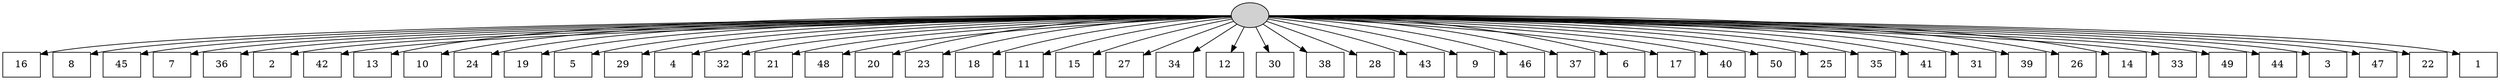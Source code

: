 digraph G {
0[style=filled, fillcolor=grey82, label=""];
1[shape=box,style=filled, fillcolor=white,label="16\n"];
2[shape=box,style=filled, fillcolor=white,label="8\n"];
3[shape=box,style=filled, fillcolor=white,label="45\n"];
4[shape=box,style=filled, fillcolor=white,label="7\n"];
5[shape=box,style=filled, fillcolor=white,label="36\n"];
6[shape=box,style=filled, fillcolor=white,label="2\n"];
7[shape=box,style=filled, fillcolor=white,label="42\n"];
8[shape=box,style=filled, fillcolor=white,label="13\n"];
9[shape=box,style=filled, fillcolor=white,label="10\n"];
10[shape=box,style=filled, fillcolor=white,label="24\n"];
11[shape=box,style=filled, fillcolor=white,label="19\n"];
12[shape=box,style=filled, fillcolor=white,label="5\n"];
13[shape=box,style=filled, fillcolor=white,label="29\n"];
14[shape=box,style=filled, fillcolor=white,label="4\n"];
15[shape=box,style=filled, fillcolor=white,label="32\n"];
16[shape=box,style=filled, fillcolor=white,label="21\n"];
17[shape=box,style=filled, fillcolor=white,label="48\n"];
18[shape=box,style=filled, fillcolor=white,label="20\n"];
19[shape=box,style=filled, fillcolor=white,label="23\n"];
20[shape=box,style=filled, fillcolor=white,label="18\n"];
21[shape=box,style=filled, fillcolor=white,label="11\n"];
22[shape=box,style=filled, fillcolor=white,label="15\n"];
23[shape=box,style=filled, fillcolor=white,label="27\n"];
24[shape=box,style=filled, fillcolor=white,label="34\n"];
25[shape=box,style=filled, fillcolor=white,label="12\n"];
26[shape=box,style=filled, fillcolor=white,label="30\n"];
27[shape=box,style=filled, fillcolor=white,label="38\n"];
28[shape=box,style=filled, fillcolor=white,label="28\n"];
29[shape=box,style=filled, fillcolor=white,label="43\n"];
30[shape=box,style=filled, fillcolor=white,label="9\n"];
31[shape=box,style=filled, fillcolor=white,label="46\n"];
32[shape=box,style=filled, fillcolor=white,label="37\n"];
33[shape=box,style=filled, fillcolor=white,label="6\n"];
34[shape=box,style=filled, fillcolor=white,label="17\n"];
35[shape=box,style=filled, fillcolor=white,label="40\n"];
36[shape=box,style=filled, fillcolor=white,label="50\n"];
37[shape=box,style=filled, fillcolor=white,label="25\n"];
38[shape=box,style=filled, fillcolor=white,label="35\n"];
39[shape=box,style=filled, fillcolor=white,label="41\n"];
40[shape=box,style=filled, fillcolor=white,label="31\n"];
41[shape=box,style=filled, fillcolor=white,label="39\n"];
42[shape=box,style=filled, fillcolor=white,label="26\n"];
43[shape=box,style=filled, fillcolor=white,label="14\n"];
44[shape=box,style=filled, fillcolor=white,label="33\n"];
45[shape=box,style=filled, fillcolor=white,label="49\n"];
46[shape=box,style=filled, fillcolor=white,label="44\n"];
47[shape=box,style=filled, fillcolor=white,label="3\n"];
48[shape=box,style=filled, fillcolor=white,label="47\n"];
49[shape=box,style=filled, fillcolor=white,label="22\n"];
50[shape=box,style=filled, fillcolor=white,label="1\n"];
0->1 ;
0->2 ;
0->3 ;
0->4 ;
0->5 ;
0->6 ;
0->7 ;
0->8 ;
0->9 ;
0->10 ;
0->11 ;
0->12 ;
0->13 ;
0->14 ;
0->15 ;
0->16 ;
0->17 ;
0->18 ;
0->19 ;
0->20 ;
0->21 ;
0->22 ;
0->23 ;
0->24 ;
0->25 ;
0->26 ;
0->27 ;
0->28 ;
0->29 ;
0->30 ;
0->31 ;
0->32 ;
0->33 ;
0->34 ;
0->35 ;
0->36 ;
0->37 ;
0->38 ;
0->39 ;
0->40 ;
0->41 ;
0->42 ;
0->43 ;
0->44 ;
0->45 ;
0->46 ;
0->47 ;
0->48 ;
0->49 ;
0->50 ;
}
